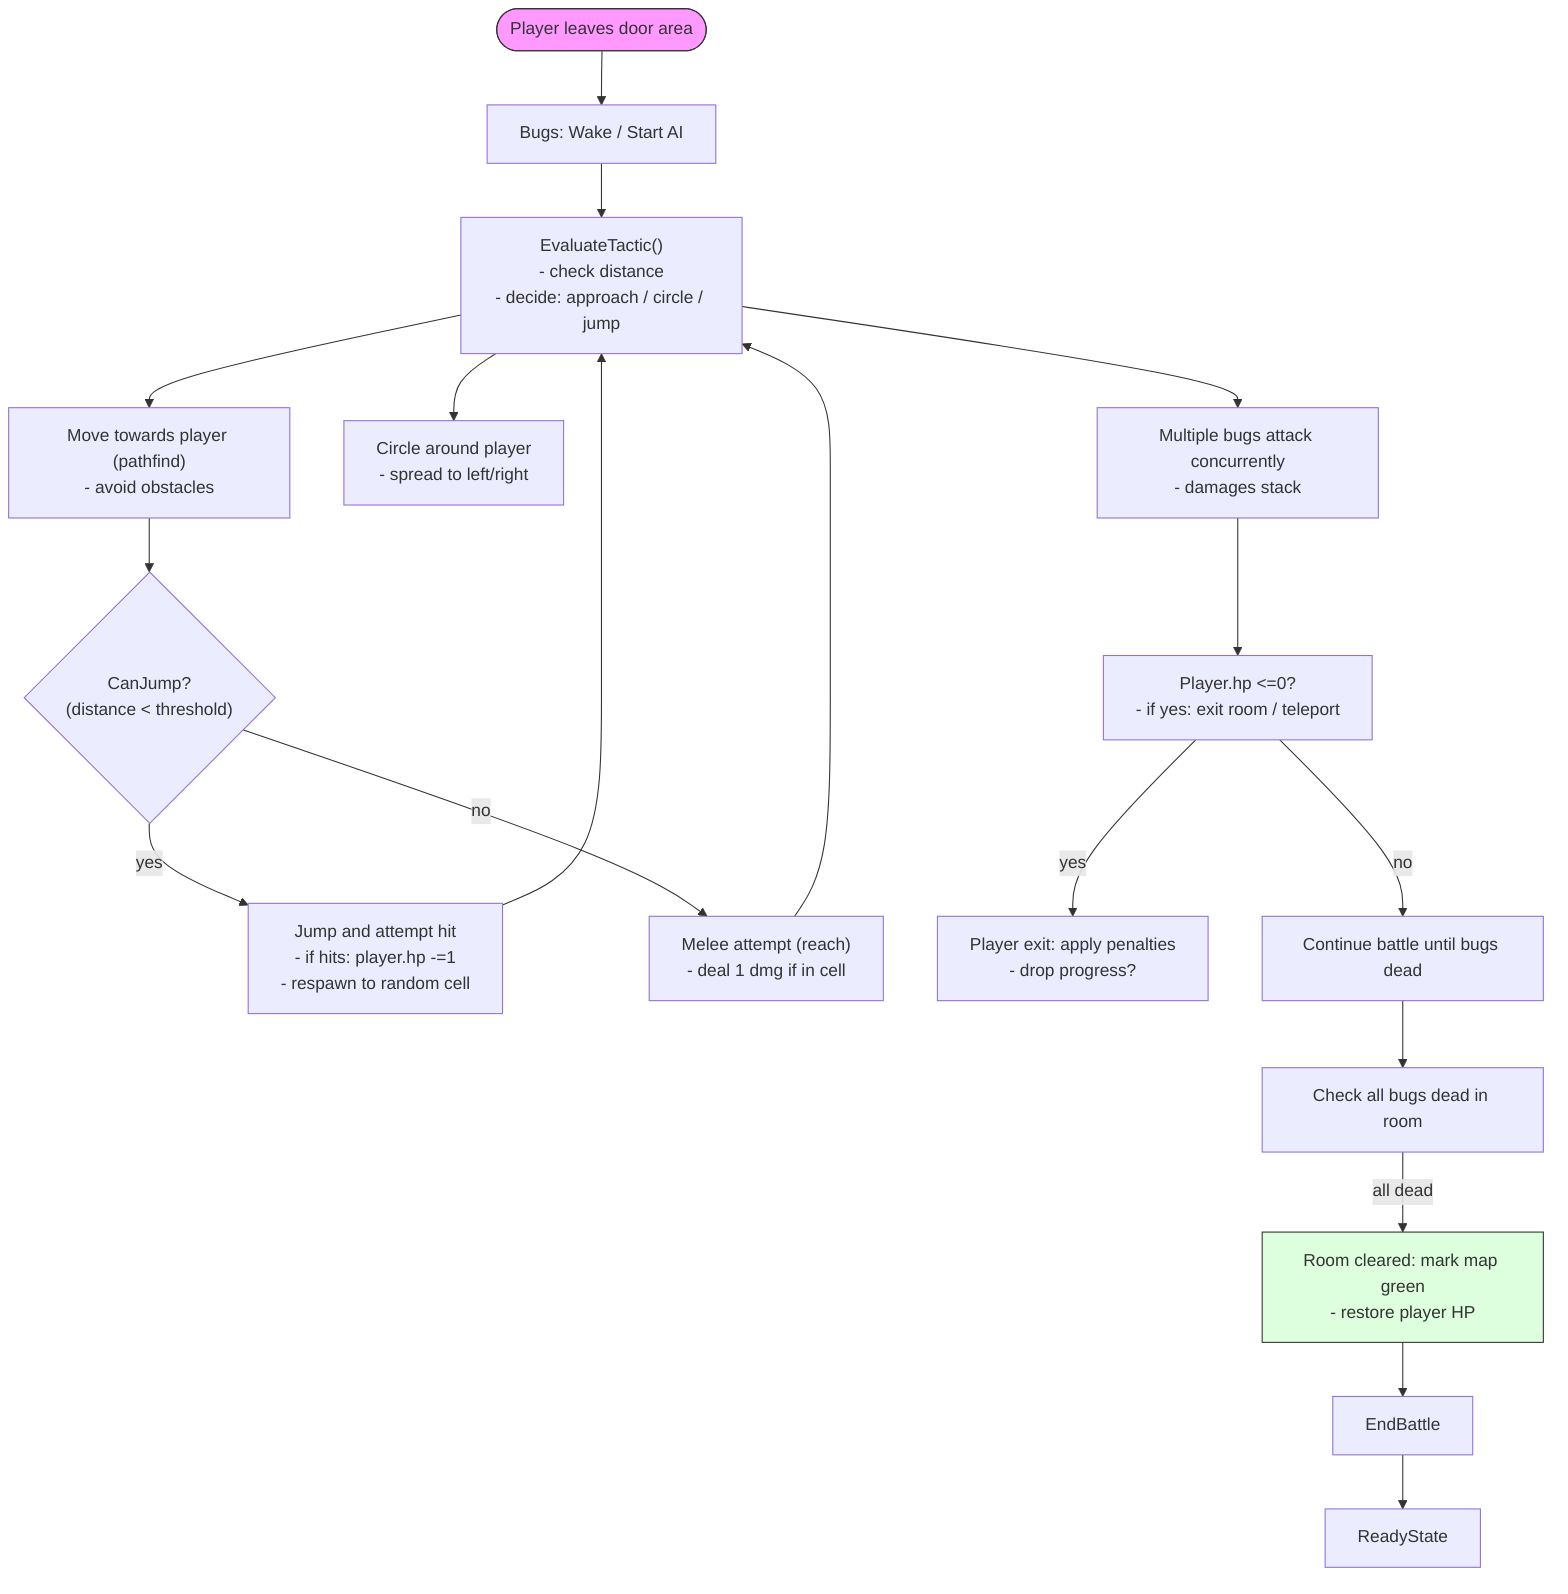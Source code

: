 flowchart TD
  Start([Player leaves door area]) --> BugsWake["Bugs: Wake / Start AI"]
  BugsWake --> EvaluateTactic["EvaluateTactic()\n- check distance\n- decide: approach / circle / jump"]
  EvaluateTactic --> Approach["Move towards player (pathfind)\n- avoid obstacles"]
  EvaluateTactic --> Circle["Circle around player\n- spread to left/right"]
  Approach --> MaybeJump{"CanJump?\n(distance < threshold)"}
  MaybeJump -->|yes| JumpAttack["Jump and attempt hit\n- if hits: player.hp -=1\n- respawn to random cell"]
  MaybeJump -->|no| MeleeAttempt["Melee attempt (reach)\n- deal 1 dmg if in cell"]
  JumpAttack --> EvaluateTactic
  MeleeAttempt --> EvaluateTactic
  EvaluateTactic --> MultipleAttack["Multiple bugs attack concurrently\n- damages stack"]
  MultipleAttack --> PlayerHP["Player.hp <=0?\n- if yes: exit room / teleport"]
  PlayerHP -->|yes| PlayerExit["Player exit: apply penalties\n- drop progress?" ]
  PlayerHP -->|no| ContinueBattle["Continue battle until bugs dead"]
  ContinueBattle --> CheckAllDead["Check all bugs dead in room"]
  CheckAllDead -->|all dead| RoomCleared["Room cleared: mark map green\n- restore player HP"]
  RoomCleared --> EndBattle
  EndBattle --> ReadyState

  style Start fill:#f9f,stroke:#333,stroke-width:1px
  style RoomCleared fill:#dfd,stroke:#333,stroke-width:1px
